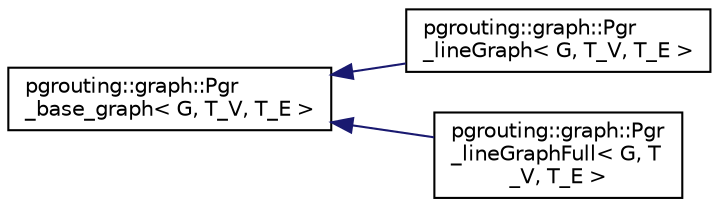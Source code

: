 digraph "Graphical Class Hierarchy"
{
  edge [fontname="Helvetica",fontsize="10",labelfontname="Helvetica",labelfontsize="10"];
  node [fontname="Helvetica",fontsize="10",shape=record];
  rankdir="LR";
  Node0 [label="pgrouting::graph::Pgr\l_base_graph\< G, T_V, T_E \>",height=0.2,width=0.4,color="black", fillcolor="white", style="filled",URL="$classpgrouting_1_1graph_1_1Pgr__base__graph.html"];
  Node0 -> Node1 [dir="back",color="midnightblue",fontsize="10",style="solid",fontname="Helvetica"];
  Node1 [label="pgrouting::graph::Pgr\l_lineGraph\< G, T_V, T_E \>",height=0.2,width=0.4,color="black", fillcolor="white", style="filled",URL="$classpgrouting_1_1graph_1_1Pgr__lineGraph.html"];
  Node0 -> Node2 [dir="back",color="midnightblue",fontsize="10",style="solid",fontname="Helvetica"];
  Node2 [label="pgrouting::graph::Pgr\l_lineGraphFull\< G, T\l_V, T_E \>",height=0.2,width=0.4,color="black", fillcolor="white", style="filled",URL="$classpgrouting_1_1graph_1_1Pgr__lineGraphFull.html"];
}
